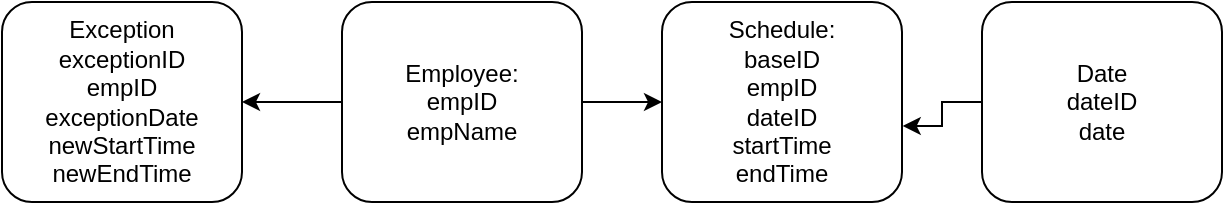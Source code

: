 <mxfile version="13.7.3" type="device"><diagram id="QUCU3j--y6TWgwDKJoGY" name="Page-1"><mxGraphModel dx="1038" dy="548" grid="1" gridSize="10" guides="1" tooltips="1" connect="1" arrows="1" fold="1" page="1" pageScale="1" pageWidth="850" pageHeight="1100" math="0" shadow="0"><root><mxCell id="0"/><mxCell id="1" parent="0"/><mxCell id="CwnMPkXMb6saM0c1kJe9-8" style="edgeStyle=orthogonalEdgeStyle;rounded=0;orthogonalLoop=1;jettySize=auto;html=1;entryX=0;entryY=0.5;entryDx=0;entryDy=0;" edge="1" parent="1" source="CwnMPkXMb6saM0c1kJe9-1" target="CwnMPkXMb6saM0c1kJe9-2"><mxGeometry relative="1" as="geometry"/></mxCell><mxCell id="CwnMPkXMb6saM0c1kJe9-1" value="Employee:&lt;br&gt;empID&lt;br&gt;empName" style="rounded=1;whiteSpace=wrap;html=1;" vertex="1" parent="1"><mxGeometry x="200" y="250" width="120" height="100" as="geometry"/></mxCell><mxCell id="CwnMPkXMb6saM0c1kJe9-2" value="Schedule:&lt;br&gt;baseID&lt;br&gt;empID&lt;br&gt;dateID&lt;br&gt;startTime&lt;br&gt;endTime" style="rounded=1;whiteSpace=wrap;html=1;" vertex="1" parent="1"><mxGeometry x="360" y="250" width="120" height="100" as="geometry"/></mxCell><mxCell id="CwnMPkXMb6saM0c1kJe9-7" value="" style="edgeStyle=orthogonalEdgeStyle;rounded=0;orthogonalLoop=1;jettySize=auto;html=1;entryX=1.003;entryY=0.62;entryDx=0;entryDy=0;entryPerimeter=0;" edge="1" parent="1" source="CwnMPkXMb6saM0c1kJe9-3" target="CwnMPkXMb6saM0c1kJe9-2"><mxGeometry relative="1" as="geometry"/></mxCell><mxCell id="CwnMPkXMb6saM0c1kJe9-3" value="Date&lt;br&gt;dateID&lt;br&gt;date" style="rounded=1;whiteSpace=wrap;html=1;" vertex="1" parent="1"><mxGeometry x="520" y="250" width="120" height="100" as="geometry"/></mxCell><mxCell id="CwnMPkXMb6saM0c1kJe9-4" value="Exception&lt;br&gt;exceptionID&lt;br&gt;empID&lt;br&gt;exceptionDate&lt;br&gt;newStartTime&lt;br&gt;newEndTime" style="rounded=1;whiteSpace=wrap;html=1;" vertex="1" parent="1"><mxGeometry x="30" y="250" width="120" height="100" as="geometry"/></mxCell><mxCell id="CwnMPkXMb6saM0c1kJe9-5" value="" style="endArrow=classic;html=1;exitX=0;exitY=0.5;exitDx=0;exitDy=0;" edge="1" parent="1" source="CwnMPkXMb6saM0c1kJe9-1" target="CwnMPkXMb6saM0c1kJe9-4"><mxGeometry width="50" height="50" relative="1" as="geometry"><mxPoint x="230" y="300" as="sourcePoint"/><mxPoint x="160" y="300" as="targetPoint"/></mxGeometry></mxCell></root></mxGraphModel></diagram></mxfile>
